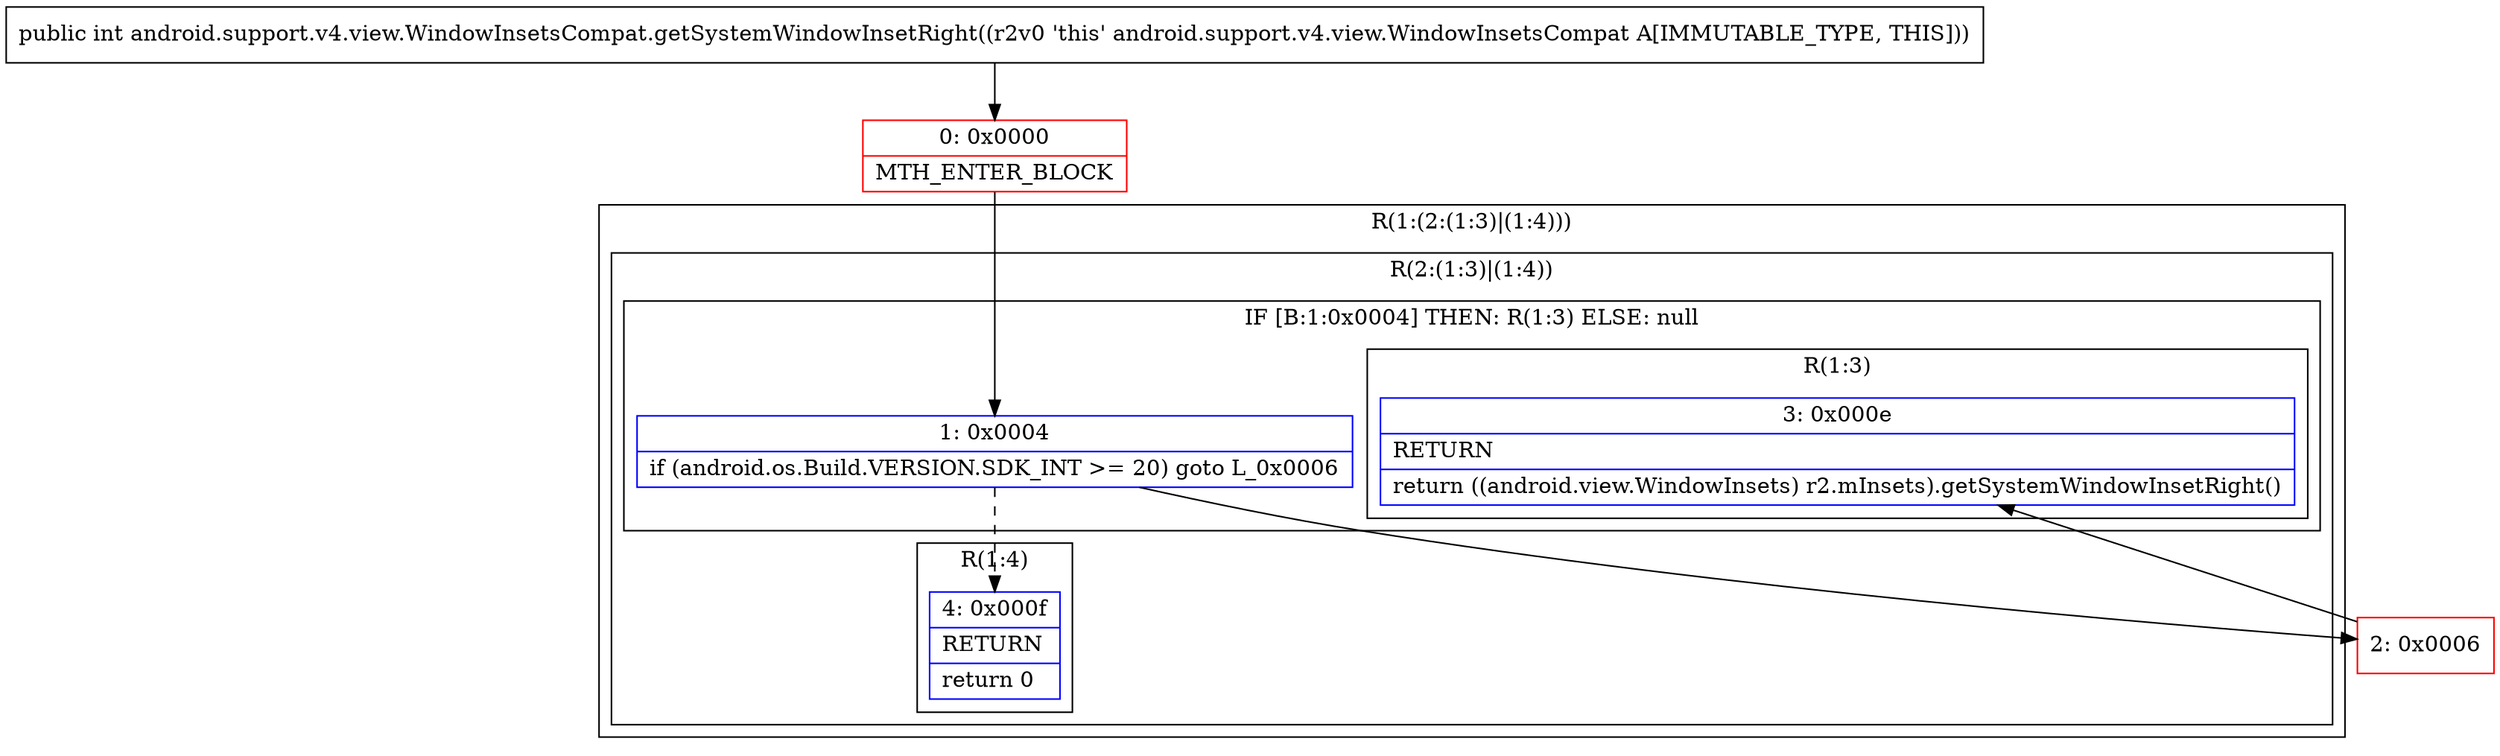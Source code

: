 digraph "CFG forandroid.support.v4.view.WindowInsetsCompat.getSystemWindowInsetRight()I" {
subgraph cluster_Region_1011645597 {
label = "R(1:(2:(1:3)|(1:4)))";
node [shape=record,color=blue];
subgraph cluster_Region_342591644 {
label = "R(2:(1:3)|(1:4))";
node [shape=record,color=blue];
subgraph cluster_IfRegion_413431122 {
label = "IF [B:1:0x0004] THEN: R(1:3) ELSE: null";
node [shape=record,color=blue];
Node_1 [shape=record,label="{1\:\ 0x0004|if (android.os.Build.VERSION.SDK_INT \>= 20) goto L_0x0006\l}"];
subgraph cluster_Region_745144763 {
label = "R(1:3)";
node [shape=record,color=blue];
Node_3 [shape=record,label="{3\:\ 0x000e|RETURN\l|return ((android.view.WindowInsets) r2.mInsets).getSystemWindowInsetRight()\l}"];
}
}
subgraph cluster_Region_1939683391 {
label = "R(1:4)";
node [shape=record,color=blue];
Node_4 [shape=record,label="{4\:\ 0x000f|RETURN\l|return 0\l}"];
}
}
}
Node_0 [shape=record,color=red,label="{0\:\ 0x0000|MTH_ENTER_BLOCK\l}"];
Node_2 [shape=record,color=red,label="{2\:\ 0x0006}"];
MethodNode[shape=record,label="{public int android.support.v4.view.WindowInsetsCompat.getSystemWindowInsetRight((r2v0 'this' android.support.v4.view.WindowInsetsCompat A[IMMUTABLE_TYPE, THIS])) }"];
MethodNode -> Node_0;
Node_1 -> Node_2;
Node_1 -> Node_4[style=dashed];
Node_0 -> Node_1;
Node_2 -> Node_3;
}

